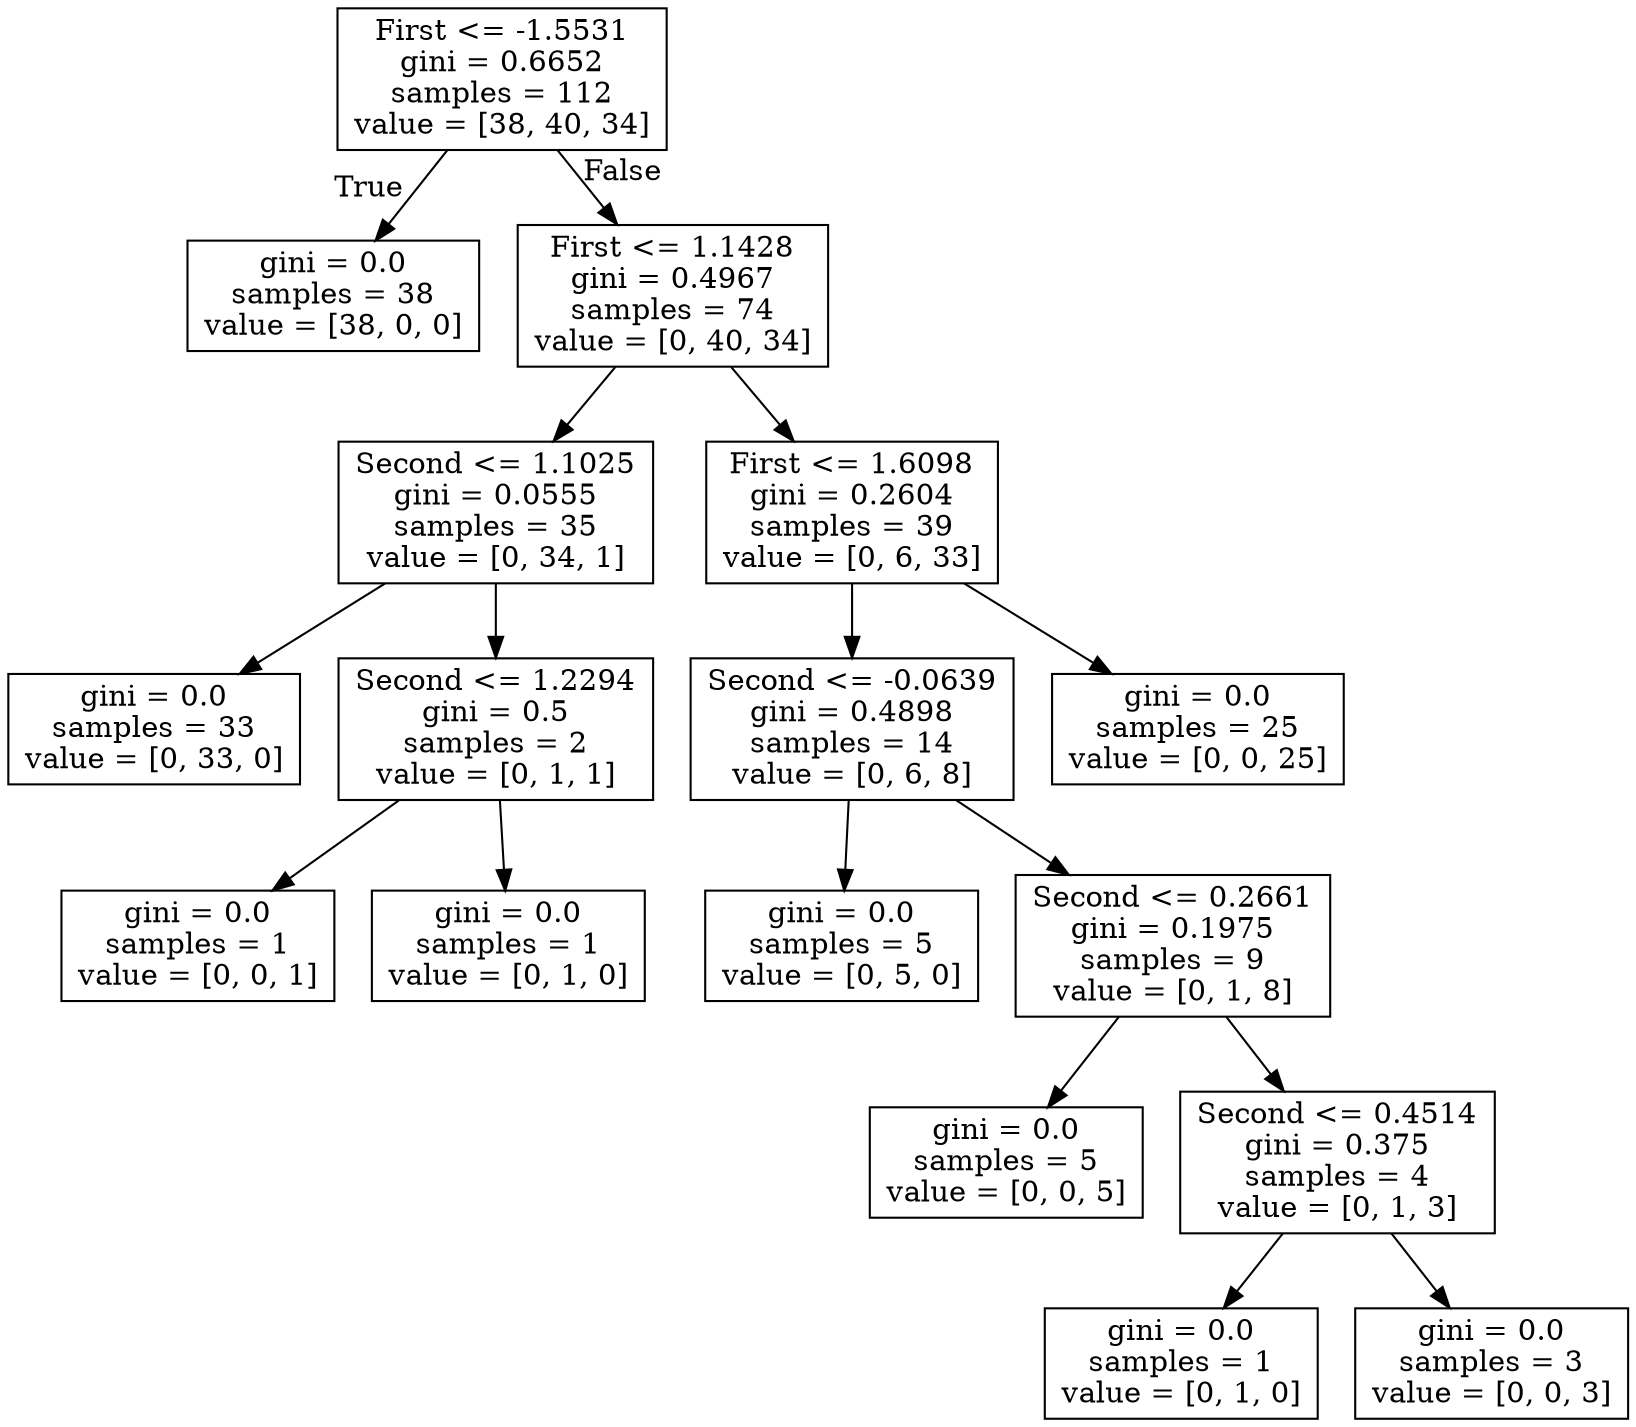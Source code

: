 digraph Tree {
node [shape=box] ;
0 [label="First <= -1.5531\ngini = 0.6652\nsamples = 112\nvalue = [38, 40, 34]"] ;
1 [label="gini = 0.0\nsamples = 38\nvalue = [38, 0, 0]"] ;
0 -> 1 [labeldistance=2.5, labelangle=45, headlabel="True"] ;
2 [label="First <= 1.1428\ngini = 0.4967\nsamples = 74\nvalue = [0, 40, 34]"] ;
0 -> 2 [labeldistance=2.5, labelangle=-45, headlabel="False"] ;
3 [label="Second <= 1.1025\ngini = 0.0555\nsamples = 35\nvalue = [0, 34, 1]"] ;
2 -> 3 ;
4 [label="gini = 0.0\nsamples = 33\nvalue = [0, 33, 0]"] ;
3 -> 4 ;
5 [label="Second <= 1.2294\ngini = 0.5\nsamples = 2\nvalue = [0, 1, 1]"] ;
3 -> 5 ;
6 [label="gini = 0.0\nsamples = 1\nvalue = [0, 0, 1]"] ;
5 -> 6 ;
7 [label="gini = 0.0\nsamples = 1\nvalue = [0, 1, 0]"] ;
5 -> 7 ;
8 [label="First <= 1.6098\ngini = 0.2604\nsamples = 39\nvalue = [0, 6, 33]"] ;
2 -> 8 ;
9 [label="Second <= -0.0639\ngini = 0.4898\nsamples = 14\nvalue = [0, 6, 8]"] ;
8 -> 9 ;
10 [label="gini = 0.0\nsamples = 5\nvalue = [0, 5, 0]"] ;
9 -> 10 ;
11 [label="Second <= 0.2661\ngini = 0.1975\nsamples = 9\nvalue = [0, 1, 8]"] ;
9 -> 11 ;
12 [label="gini = 0.0\nsamples = 5\nvalue = [0, 0, 5]"] ;
11 -> 12 ;
13 [label="Second <= 0.4514\ngini = 0.375\nsamples = 4\nvalue = [0, 1, 3]"] ;
11 -> 13 ;
14 [label="gini = 0.0\nsamples = 1\nvalue = [0, 1, 0]"] ;
13 -> 14 ;
15 [label="gini = 0.0\nsamples = 3\nvalue = [0, 0, 3]"] ;
13 -> 15 ;
16 [label="gini = 0.0\nsamples = 25\nvalue = [0, 0, 25]"] ;
8 -> 16 ;
}